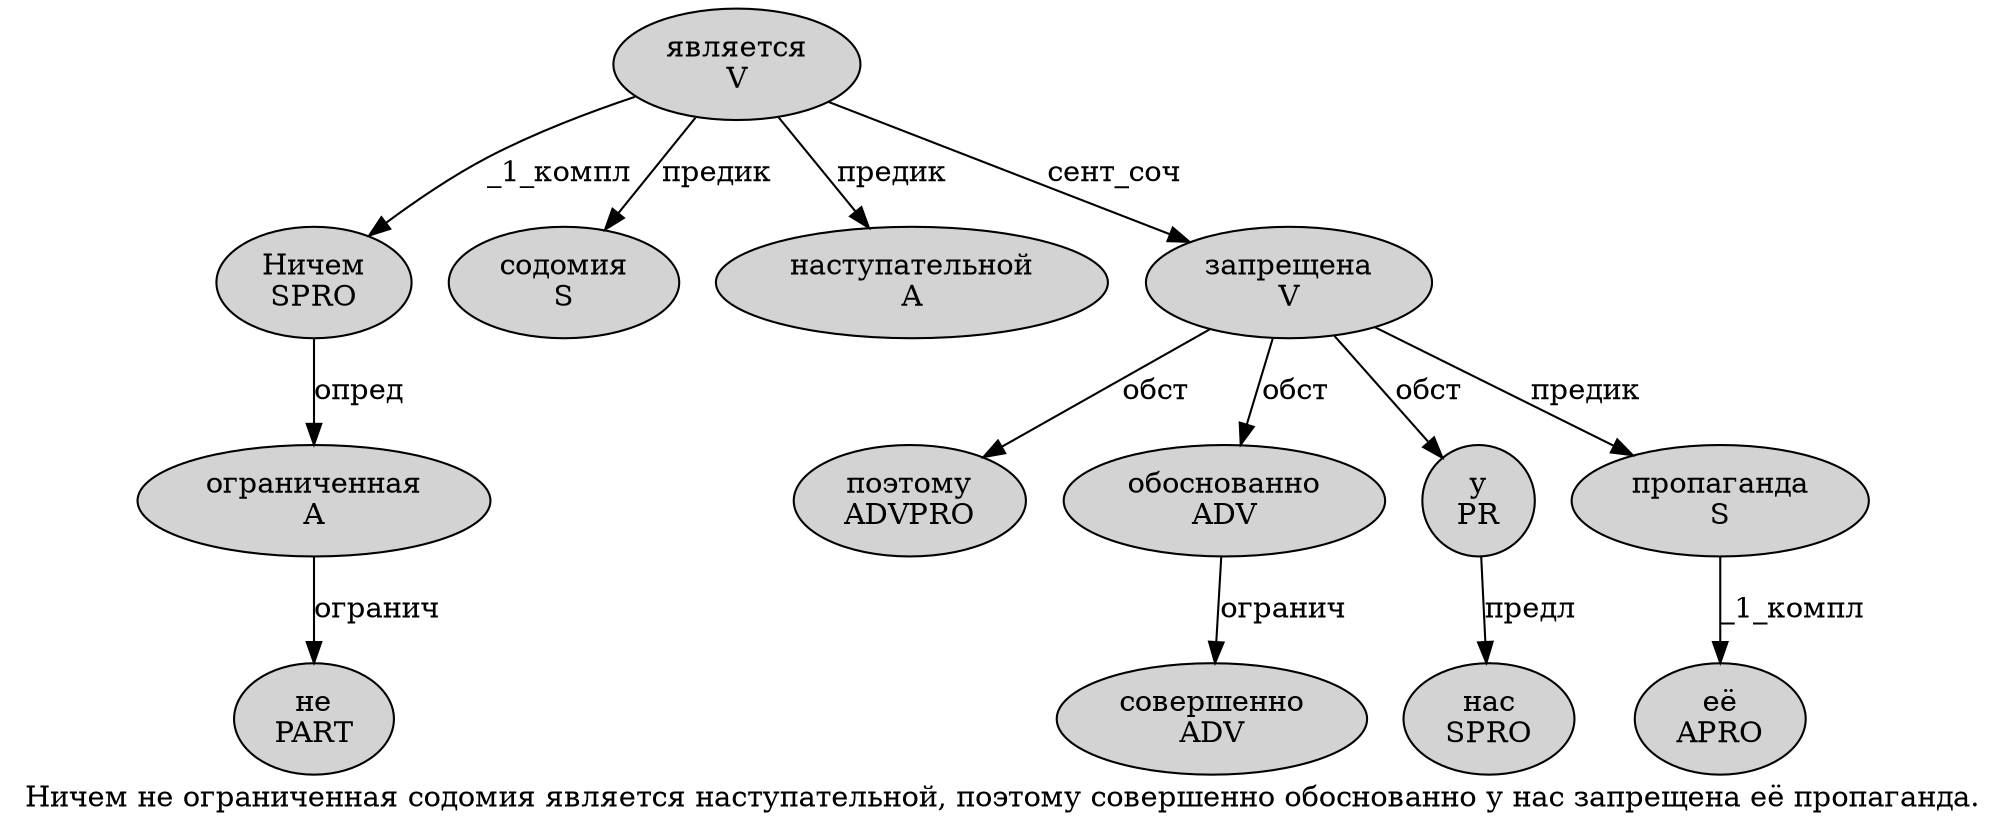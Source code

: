 digraph SENTENCE_4410 {
	graph [label="Ничем не ограниченная содомия является наступательной, поэтому совершенно обоснованно у нас запрещена её пропаганда."]
	node [style=filled]
		0 [label="Ничем
SPRO" color="" fillcolor=lightgray penwidth=1 shape=ellipse]
		1 [label="не
PART" color="" fillcolor=lightgray penwidth=1 shape=ellipse]
		2 [label="ограниченная
A" color="" fillcolor=lightgray penwidth=1 shape=ellipse]
		3 [label="содомия
S" color="" fillcolor=lightgray penwidth=1 shape=ellipse]
		4 [label="является
V" color="" fillcolor=lightgray penwidth=1 shape=ellipse]
		5 [label="наступательной
A" color="" fillcolor=lightgray penwidth=1 shape=ellipse]
		7 [label="поэтому
ADVPRO" color="" fillcolor=lightgray penwidth=1 shape=ellipse]
		8 [label="совершенно
ADV" color="" fillcolor=lightgray penwidth=1 shape=ellipse]
		9 [label="обоснованно
ADV" color="" fillcolor=lightgray penwidth=1 shape=ellipse]
		10 [label="у
PR" color="" fillcolor=lightgray penwidth=1 shape=ellipse]
		11 [label="нас
SPRO" color="" fillcolor=lightgray penwidth=1 shape=ellipse]
		12 [label="запрещена
V" color="" fillcolor=lightgray penwidth=1 shape=ellipse]
		13 [label="её
APRO" color="" fillcolor=lightgray penwidth=1 shape=ellipse]
		14 [label="пропаганда
S" color="" fillcolor=lightgray penwidth=1 shape=ellipse]
			0 -> 2 [label="опред"]
			2 -> 1 [label="огранич"]
			12 -> 7 [label="обст"]
			12 -> 9 [label="обст"]
			12 -> 10 [label="обст"]
			12 -> 14 [label="предик"]
			4 -> 0 [label="_1_компл"]
			4 -> 3 [label="предик"]
			4 -> 5 [label="предик"]
			4 -> 12 [label="сент_соч"]
			14 -> 13 [label="_1_компл"]
			10 -> 11 [label="предл"]
			9 -> 8 [label="огранич"]
}